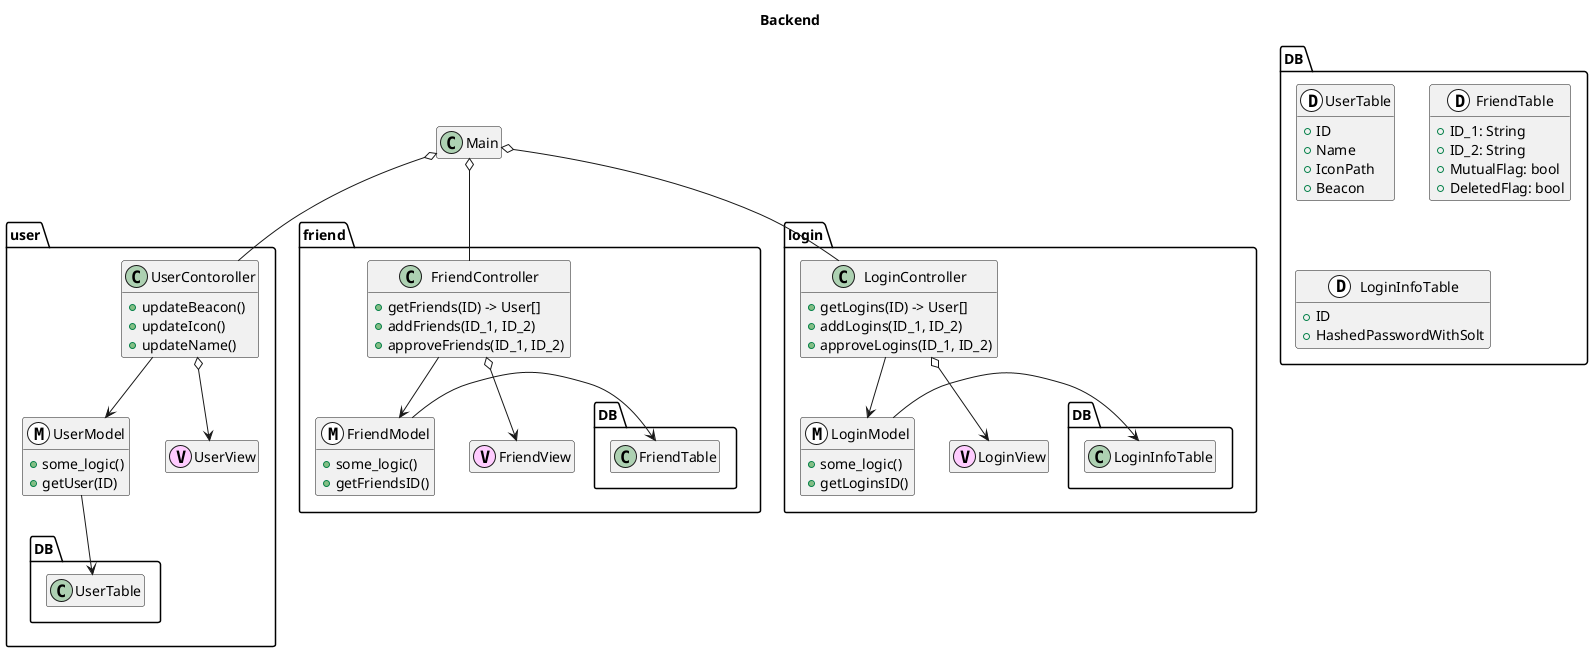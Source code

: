 @startuml project

hide empty fields
hide empty methods

title Backend

class Main{}
Main o-- user.UserContoroller
Main o-- friend.FriendController
Main o-- login.LoginController

package user{
    class UserContoroller{
        + updateBeacon()
        + updateIcon()
        + updateName()

    }

    UserContoroller --> UserModel
    UserContoroller o--> UserView
    UserModel --> DB.UserTable

    class UserView<<(V, #ffccff)>>{

    }

    class UserModel<<(M, #ffffff)>>{
        + some_logic()
        + getUser(ID)

    }

}

package friend{
    class FriendController{
        + getFriends(ID) -> User[]
        + addFriends(ID_1, ID_2)
        + approveFriends(ID_1, ID_2)
    }

    FriendController --> FriendModel
    FriendController o--> FriendView
    FriendModel -> DB.FriendTable

    class FriendView<<(V, #ffccff)>>{
    }

    class FriendModel<<(M, #ffffff)>>{
        + some_logic()
        + getFriendsID()
    }
}

package login{
    class LoginController{
        + getLogins(ID) -> User[]
        + addLogins(ID_1, ID_2)
        + approveLogins(ID_1, ID_2)
    }

    LoginController --> LoginModel
    LoginController o--> LoginView
    LoginModel -> DB.LoginInfoTable

    class LoginView<<(V, #ffccff)>>{
    }

    class LoginModel<<(M, #ffffff)>>{
        + some_logic()
        + getLoginsID()
    }
}

package DB {

    class UserTable<<(D, #ffffff)>>{
        + ID
        + Name
        + IconPath
        + Beacon
    }

    class FriendTable<<(D, #ffffff)>>{
        + ID_1: String
        + ID_2: String
        + MutualFlag: bool
        + DeletedFlag: bool
    }

    class LoginInfoTable<<(D, #ffffff)>>{
        + ID
        + HashedPasswordWithSolt
    }
}

@enduml
